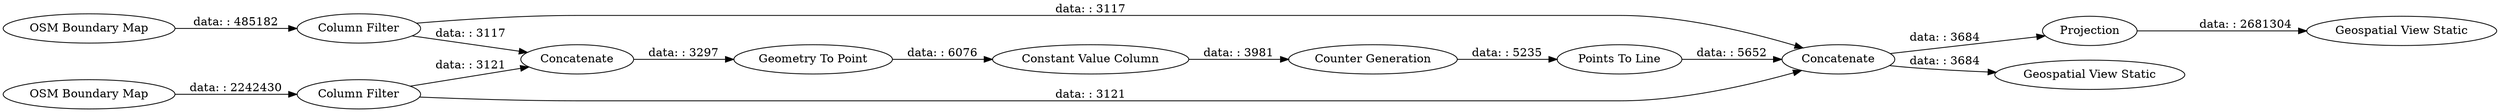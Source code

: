 digraph {
	"-7332010946525654453_1732" [label="Counter Generation"]
	"-7332010946525654453_43" [label=Projection]
	"-7332010946525654453_61" [label="Geometry To Point"]
	"-7332010946525654453_51" [label="OSM Boundary Map"]
	"-7332010946525654453_58" [label="Geospatial View Static"]
	"-7332010946525654453_64" [label="Points To Line"]
	"-7332010946525654453_63" [label=Concatenate]
	"-7332010946525654453_65" [label=Concatenate]
	"-7332010946525654453_53" [label="Column Filter"]
	"-7332010946525654453_1734" [label="Constant Value Column"]
	"-7332010946525654453_47" [label="OSM Boundary Map"]
	"-7332010946525654453_54" [label="Column Filter"]
	"-7332010946525654453_46" [label="Geospatial View Static"]
	"-7332010946525654453_1732" -> "-7332010946525654453_64" [label="data: : 5235"]
	"-7332010946525654453_53" -> "-7332010946525654453_65" [label="data: : 3121"]
	"-7332010946525654453_1734" -> "-7332010946525654453_1732" [label="data: : 3981"]
	"-7332010946525654453_47" -> "-7332010946525654453_53" [label="data: : 2242430"]
	"-7332010946525654453_54" -> "-7332010946525654453_63" [label="data: : 3117"]
	"-7332010946525654453_54" -> "-7332010946525654453_65" [label="data: : 3117"]
	"-7332010946525654453_43" -> "-7332010946525654453_46" [label="data: : 2681304"]
	"-7332010946525654453_51" -> "-7332010946525654453_54" [label="data: : 485182"]
	"-7332010946525654453_53" -> "-7332010946525654453_63" [label="data: : 3121"]
	"-7332010946525654453_63" -> "-7332010946525654453_43" [label="data: : 3684"]
	"-7332010946525654453_63" -> "-7332010946525654453_58" [label="data: : 3684"]
	"-7332010946525654453_65" -> "-7332010946525654453_61" [label="data: : 3297"]
	"-7332010946525654453_64" -> "-7332010946525654453_63" [label="data: : 5652"]
	"-7332010946525654453_61" -> "-7332010946525654453_1734" [label="data: : 6076"]
	rankdir=LR
}
